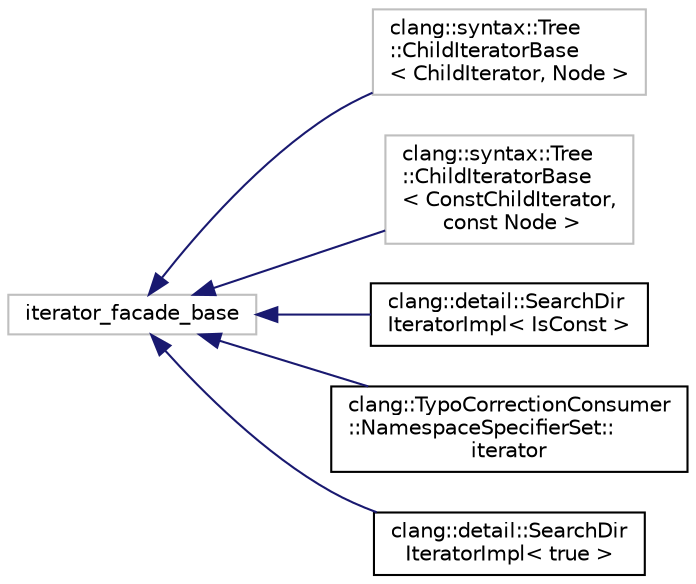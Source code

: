 digraph "Graphical Class Hierarchy"
{
 // LATEX_PDF_SIZE
  bgcolor="transparent";
  edge [fontname="Helvetica",fontsize="10",labelfontname="Helvetica",labelfontsize="10"];
  node [fontname="Helvetica",fontsize="10",shape=record];
  rankdir="LR";
  Node2776 [label="iterator_facade_base",height=0.2,width=0.4,color="grey75",tooltip=" "];
  Node2776 -> Node2777 [dir="back",color="midnightblue",fontsize="10",style="solid",fontname="Helvetica"];
  Node2777 [label="clang::syntax::Tree\l::ChildIteratorBase\l\< ChildIterator, Node \>",height=0.2,width=0.4,color="grey75",tooltip=" "];
  Node2776 -> Node2778 [dir="back",color="midnightblue",fontsize="10",style="solid",fontname="Helvetica"];
  Node2778 [label="clang::syntax::Tree\l::ChildIteratorBase\l\< ConstChildIterator,\l const Node \>",height=0.2,width=0.4,color="grey75",tooltip=" "];
  Node2776 -> Node0 [dir="back",color="midnightblue",fontsize="10",style="solid",fontname="Helvetica"];
  Node0 [label="clang::detail::SearchDir\lIteratorImpl\< IsConst \>",height=0.2,width=0.4,color="black",URL="$structclang_1_1detail_1_1SearchDirIteratorImpl.html",tooltip="Forward iterator over the search directories of HeaderSearch."];
  Node2776 -> Node2780 [dir="back",color="midnightblue",fontsize="10",style="solid",fontname="Helvetica"];
  Node2780 [label="clang::TypoCorrectionConsumer\l::NamespaceSpecifierSet::\literator",height=0.2,width=0.4,color="black",URL="$classclang_1_1TypoCorrectionConsumer_1_1NamespaceSpecifierSet_1_1iterator.html",tooltip="Provides flat iteration over specifiers, sorted by distance."];
  Node2776 -> Node2781 [dir="back",color="midnightblue",fontsize="10",style="solid",fontname="Helvetica"];
  Node2781 [label="clang::detail::SearchDir\lIteratorImpl\< true \>",height=0.2,width=0.4,color="black",URL="$structclang_1_1detail_1_1SearchDirIteratorImpl.html",tooltip=" "];
}
